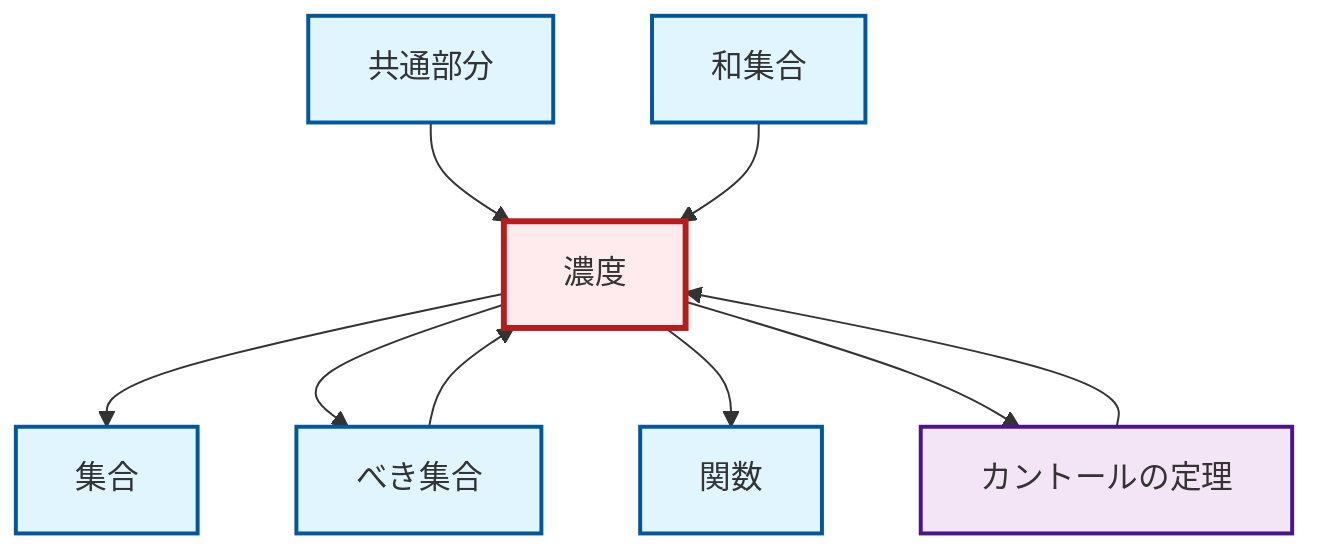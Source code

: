 graph TD
    classDef definition fill:#e1f5fe,stroke:#01579b,stroke-width:2px
    classDef theorem fill:#f3e5f5,stroke:#4a148c,stroke-width:2px
    classDef axiom fill:#fff3e0,stroke:#e65100,stroke-width:2px
    classDef example fill:#e8f5e9,stroke:#1b5e20,stroke-width:2px
    classDef current fill:#ffebee,stroke:#b71c1c,stroke-width:3px
    def-cardinality["濃度"]:::definition
    def-power-set["べき集合"]:::definition
    def-set["集合"]:::definition
    def-intersection["共通部分"]:::definition
    def-function["関数"]:::definition
    def-union["和集合"]:::definition
    thm-cantor["カントールの定理"]:::theorem
    def-power-set --> def-cardinality
    def-intersection --> def-cardinality
    def-cardinality --> def-set
    def-cardinality --> def-power-set
    def-union --> def-cardinality
    thm-cantor --> def-cardinality
    def-cardinality --> def-function
    def-cardinality --> thm-cantor
    class def-cardinality current